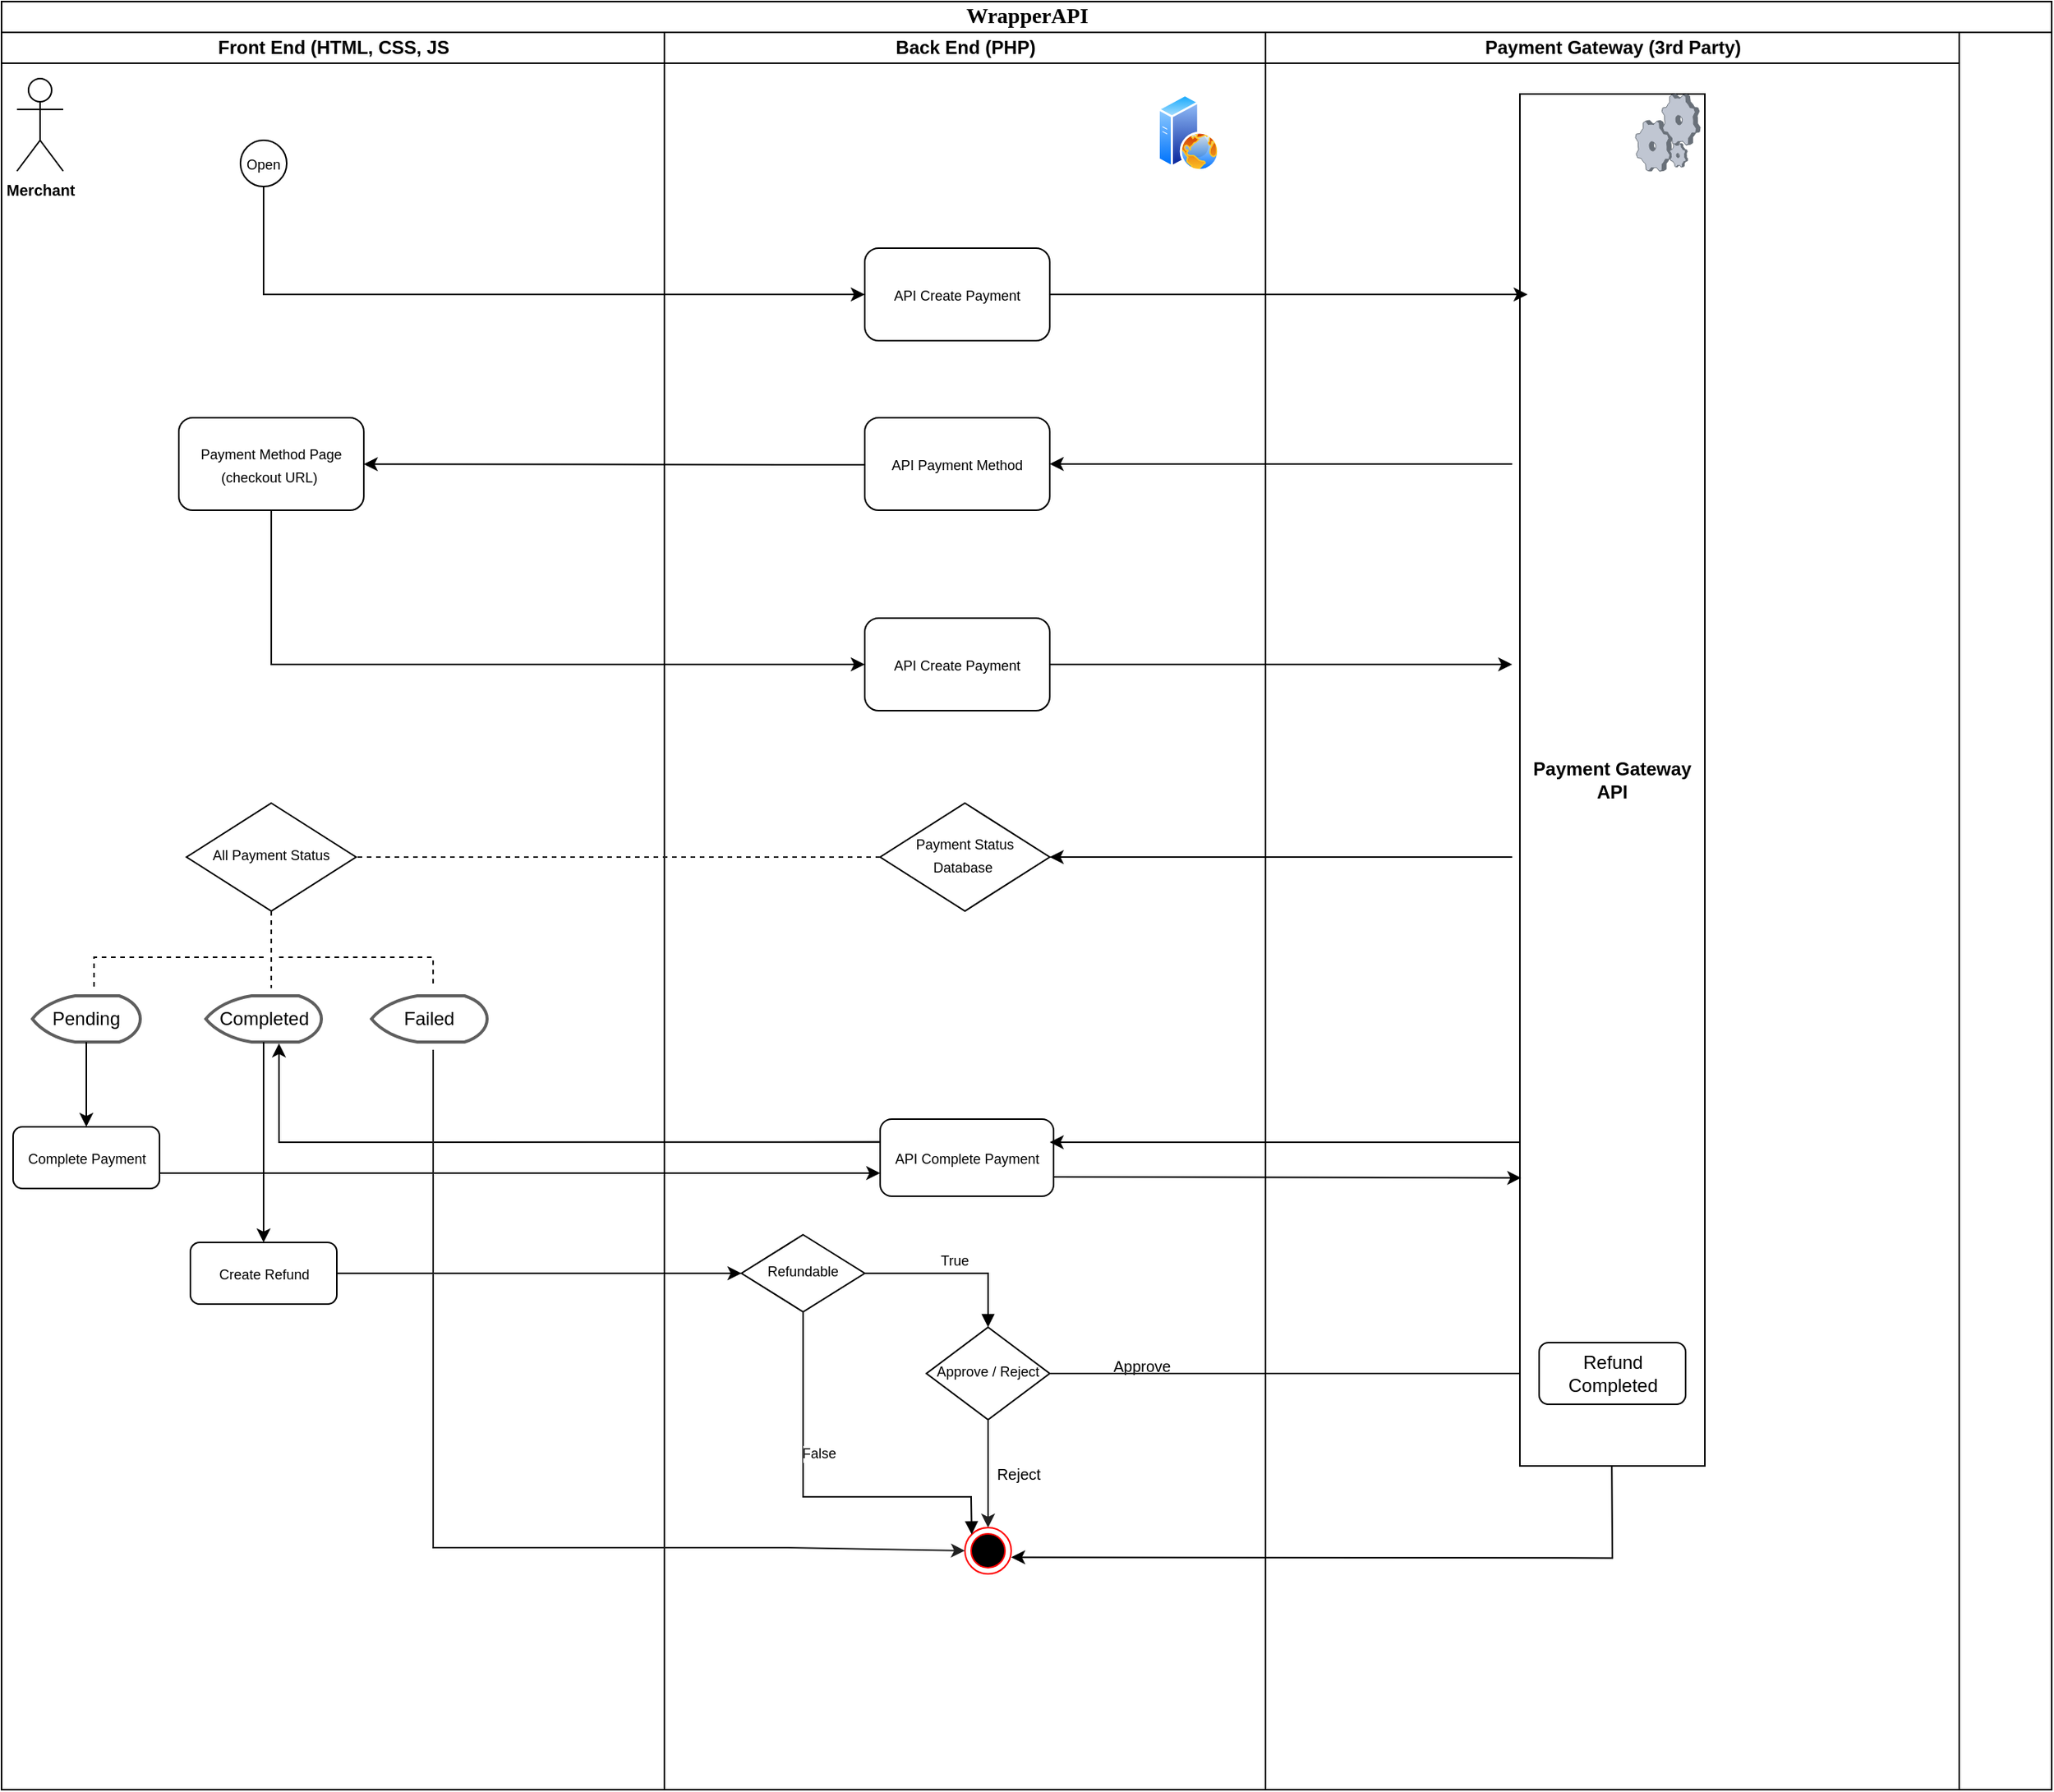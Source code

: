 <mxfile version="20.0.2" type="device"><diagram name="Page-1" id="74e2e168-ea6b-b213-b513-2b3c1d86103e"><mxGraphModel dx="2844" dy="1524" grid="1" gridSize="10" guides="1" tooltips="1" connect="1" arrows="1" fold="1" page="1" pageScale="1" pageWidth="1100" pageHeight="850" background="none" math="0" shadow="0"><root><mxCell id="0"/><mxCell id="1" parent="0"/><mxCell id="77e6c97f196da883-1" value="&lt;font style=&quot;font-size: 14px;&quot;&gt;WrapperAPI&lt;/font&gt;" style="swimlane;html=1;childLayout=stackLayout;startSize=20;rounded=0;shadow=0;labelBackgroundColor=none;strokeWidth=1;fontFamily=Verdana;fontSize=8;align=center;" parent="1" vertex="1"><mxGeometry x="40" y="40" width="1330" height="1160" as="geometry"/></mxCell><mxCell id="77e6c97f196da883-3" value="Front End (HTML, CSS, JS" style="swimlane;html=1;startSize=20;" parent="77e6c97f196da883-1" vertex="1"><mxGeometry y="20" width="430" height="1140" as="geometry"/></mxCell><mxCell id="Uh489H1h7GUtHzTSsoyF-5" value="" style="endArrow=classic;html=1;rounded=0;fontSize=14;exitX=0.5;exitY=1;exitDx=0;exitDy=0;exitPerimeter=0;entryX=0;entryY=0.5;entryDx=0;entryDy=0;" parent="77e6c97f196da883-3" target="RIJHLSeYDAUr-TtcTOem-5" edge="1"><mxGeometry width="50" height="50" relative="1" as="geometry"><mxPoint x="170" y="100" as="sourcePoint"/><mxPoint x="170" y="140" as="targetPoint"/><Array as="points"><mxPoint x="170" y="170"/></Array></mxGeometry></mxCell><mxCell id="Uh489H1h7GUtHzTSsoyF-85" value="Merchant" style="shape=umlActor;verticalLabelPosition=bottom;verticalAlign=top;html=1;outlineConnect=0;fontSize=10;fillColor=none;fontStyle=1" parent="77e6c97f196da883-3" vertex="1"><mxGeometry x="10" y="30" width="30" height="60" as="geometry"/></mxCell><mxCell id="RIJHLSeYDAUr-TtcTOem-1" value="&lt;font style=&quot;font-size: 9px;&quot;&gt;Open&lt;/font&gt;" style="ellipse;whiteSpace=wrap;html=1;aspect=fixed;" parent="77e6c97f196da883-3" vertex="1"><mxGeometry x="155" y="70" width="30" height="30" as="geometry"/></mxCell><mxCell id="Uh489H1h7GUtHzTSsoyF-20" value="" style="endArrow=classic;html=1;rounded=0;fontSize=14;exitX=-0.009;exitY=0.261;exitDx=0;exitDy=0;exitPerimeter=0;" parent="77e6c97f196da883-3" target="RIJHLSeYDAUr-TtcTOem-6" edge="1"><mxGeometry width="50" height="50" relative="1" as="geometry"><mxPoint x="561.85" y="280.56" as="sourcePoint"/><mxPoint x="340" y="280" as="targetPoint"/></mxGeometry></mxCell><mxCell id="RIJHLSeYDAUr-TtcTOem-6" value="&lt;font style=&quot;font-size: 9px;&quot;&gt;Payment Method Page&lt;br&gt;(checkout URL)&amp;nbsp;&lt;/font&gt;" style="rounded=1;whiteSpace=wrap;html=1;" parent="77e6c97f196da883-3" vertex="1"><mxGeometry x="115" y="250" width="120" height="60" as="geometry"/></mxCell><mxCell id="R_XPfHq_mNkXkrnouudH-1" value="Completed" style="strokeWidth=2;html=1;shape=mxgraph.flowchart.display;whiteSpace=wrap;strokeColor=#5E5E5E;" vertex="1" parent="77e6c97f196da883-3"><mxGeometry x="132.5" y="625" width="75" height="30" as="geometry"/></mxCell><mxCell id="R_XPfHq_mNkXkrnouudH-2" value="Pending" style="strokeWidth=2;html=1;shape=mxgraph.flowchart.display;whiteSpace=wrap;strokeColor=#5E5E5E;" vertex="1" parent="77e6c97f196da883-3"><mxGeometry x="20" y="625" width="70" height="30" as="geometry"/></mxCell><mxCell id="R_XPfHq_mNkXkrnouudH-3" value="&lt;font style=&quot;font-size: 9px;&quot;&gt;All Payment Status&lt;/font&gt;" style="rhombus;whiteSpace=wrap;html=1;shadow=0;fontFamily=Helvetica;fontSize=12;align=center;strokeWidth=1;spacing=6;spacingTop=-4;" vertex="1" parent="77e6c97f196da883-3"><mxGeometry x="120" y="500" width="110" height="70" as="geometry"/></mxCell><mxCell id="R_XPfHq_mNkXkrnouudH-5" value="Failed" style="strokeWidth=2;html=1;shape=mxgraph.flowchart.display;whiteSpace=wrap;strokeColor=#5E5E5E;" vertex="1" parent="77e6c97f196da883-3"><mxGeometry x="240" y="625" width="75" height="30" as="geometry"/></mxCell><mxCell id="R_XPfHq_mNkXkrnouudH-14" value="&lt;font style=&quot;font-size: 9px;&quot;&gt;Create Refund&lt;/font&gt;" style="rounded=1;whiteSpace=wrap;html=1;" vertex="1" parent="77e6c97f196da883-3"><mxGeometry x="122.5" y="785" width="95" height="40" as="geometry"/></mxCell><mxCell id="R_XPfHq_mNkXkrnouudH-15" value="&lt;font style=&quot;font-size: 9px;&quot;&gt;Complete Payment&lt;/font&gt;" style="rounded=1;whiteSpace=wrap;html=1;" vertex="1" parent="77e6c97f196da883-3"><mxGeometry x="7.5" y="710" width="95" height="40" as="geometry"/></mxCell><mxCell id="R_XPfHq_mNkXkrnouudH-13" value="" style="endArrow=classic;html=1;rounded=0;fontSize=14;exitX=0.5;exitY=1;exitDx=0;exitDy=0;exitPerimeter=0;entryX=0.5;entryY=0;entryDx=0;entryDy=0;" edge="1" parent="77e6c97f196da883-3" source="R_XPfHq_mNkXkrnouudH-1" target="R_XPfHq_mNkXkrnouudH-14"><mxGeometry width="50" height="50" relative="1" as="geometry"><mxPoint x="990" y="545" as="sourcePoint"/><mxPoint x="170" y="770" as="targetPoint"/><Array as="points"/></mxGeometry></mxCell><mxCell id="R_XPfHq_mNkXkrnouudH-17" value="" style="endArrow=classic;html=1;rounded=0;fontSize=14;exitX=0.5;exitY=1;exitDx=0;exitDy=0;exitPerimeter=0;" edge="1" parent="77e6c97f196da883-3" source="R_XPfHq_mNkXkrnouudH-2" target="R_XPfHq_mNkXkrnouudH-15"><mxGeometry width="50" height="50" relative="1" as="geometry"><mxPoint x="180" y="665" as="sourcePoint"/><mxPoint x="180" y="795" as="targetPoint"/><Array as="points"/></mxGeometry></mxCell><mxCell id="77e6c97f196da883-4" value="Back End (PHP)" style="swimlane;html=1;startSize=20;" parent="77e6c97f196da883-1" vertex="1"><mxGeometry x="430" y="20" width="390" height="1140" as="geometry"><mxRectangle x="160" y="20" width="30" height="730" as="alternateBounds"/></mxGeometry></mxCell><mxCell id="Uh489H1h7GUtHzTSsoyF-50" value="&lt;font style=&quot;font-size: 9px;&quot;&gt;Payment Status Database&amp;nbsp;&lt;/font&gt;" style="rhombus;whiteSpace=wrap;html=1;shadow=0;fontFamily=Helvetica;fontSize=12;align=center;strokeWidth=1;spacing=6;spacingTop=-4;" parent="77e6c97f196da883-4" vertex="1"><mxGeometry x="140" y="500" width="110" height="70" as="geometry"/></mxCell><mxCell id="Uh489H1h7GUtHzTSsoyF-72" value="&lt;font style=&quot;font-size: 9px;&quot;&gt;Approve / Reject&lt;/font&gt;" style="rhombus;whiteSpace=wrap;html=1;shadow=0;fontFamily=Helvetica;fontSize=12;align=center;strokeWidth=1;spacing=6;spacingTop=-4;" parent="77e6c97f196da883-4" vertex="1"><mxGeometry x="170" y="840" width="80" height="60" as="geometry"/></mxCell><mxCell id="Uh489H1h7GUtHzTSsoyF-73" value="" style="endArrow=classic;html=1;rounded=0;fontSize=10;strokeColor=#212121;exitX=0.5;exitY=1;exitDx=0;exitDy=0;entryX=0.5;entryY=0;entryDx=0;entryDy=0;" parent="77e6c97f196da883-4" source="Uh489H1h7GUtHzTSsoyF-72" edge="1"><mxGeometry width="50" height="50" relative="1" as="geometry"><mxPoint x="230" y="900" as="sourcePoint"/><mxPoint x="210" y="970" as="targetPoint"/></mxGeometry></mxCell><mxCell id="Uh489H1h7GUtHzTSsoyF-75" value="Reject" style="text;html=1;strokeColor=none;fillColor=none;align=center;verticalAlign=middle;whiteSpace=wrap;rounded=0;fontSize=10;" parent="77e6c97f196da883-4" vertex="1"><mxGeometry x="200" y="920" width="60" height="30" as="geometry"/></mxCell><mxCell id="Uh489H1h7GUtHzTSsoyF-79" value="Approve" style="text;html=1;strokeColor=none;fillColor=none;align=center;verticalAlign=middle;whiteSpace=wrap;rounded=0;fontSize=10;" parent="77e6c97f196da883-4" vertex="1"><mxGeometry x="280" y="850" width="60" height="30" as="geometry"/></mxCell><mxCell id="Uh489H1h7GUtHzTSsoyF-86" value="" style="aspect=fixed;perimeter=ellipsePerimeter;html=1;align=center;shadow=0;dashed=0;spacingTop=3;image;image=img/lib/active_directory/web_server.svg;fontSize=10;fillColor=none;" parent="77e6c97f196da883-4" vertex="1"><mxGeometry x="320" y="40" width="40" height="50" as="geometry"/></mxCell><mxCell id="Uh489H1h7GUtHzTSsoyF-88" value="" style="endArrow=classic;html=1;rounded=0;fontSize=14;exitX=0.544;exitY=1.032;exitDx=0;exitDy=0;exitPerimeter=0;" parent="77e6c97f196da883-4" edge="1"><mxGeometry width="50" height="50" relative="1" as="geometry"><mxPoint x="614.18" y="850.0" as="sourcePoint"/><mxPoint x="225" y="989.22" as="targetPoint"/><Array as="points"><mxPoint x="615" y="989.72"/></Array></mxGeometry></mxCell><mxCell id="RIJHLSeYDAUr-TtcTOem-2" value="" style="ellipse;html=1;shape=endState;fillColor=#000000;strokeColor=#ff0000;" parent="77e6c97f196da883-4" vertex="1"><mxGeometry x="195" y="970" width="30" height="30" as="geometry"/></mxCell><mxCell id="RIJHLSeYDAUr-TtcTOem-5" value="&lt;font style=&quot;font-size: 9px;&quot;&gt;API Create Payment&lt;/font&gt;" style="rounded=1;whiteSpace=wrap;html=1;" parent="77e6c97f196da883-4" vertex="1"><mxGeometry x="130" y="140" width="120" height="60" as="geometry"/></mxCell><mxCell id="RIJHLSeYDAUr-TtcTOem-3" value="&lt;font style=&quot;font-size: 9px;&quot;&gt;API Payment Method&lt;/font&gt;" style="rounded=1;whiteSpace=wrap;html=1;" parent="77e6c97f196da883-4" vertex="1"><mxGeometry x="130" y="250" width="120" height="60" as="geometry"/></mxCell><mxCell id="RIJHLSeYDAUr-TtcTOem-8" value="&lt;font style=&quot;font-size: 9px;&quot;&gt;API Create Payment&lt;/font&gt;" style="rounded=1;whiteSpace=wrap;html=1;" parent="77e6c97f196da883-4" vertex="1"><mxGeometry x="130" y="380" width="120" height="60" as="geometry"/></mxCell><mxCell id="R_XPfHq_mNkXkrnouudH-18" value="&lt;font style=&quot;font-size: 9px;&quot;&gt;API Complete Payment&lt;/font&gt;" style="rounded=1;whiteSpace=wrap;html=1;" vertex="1" parent="77e6c97f196da883-4"><mxGeometry x="140" y="705" width="112.5" height="50" as="geometry"/></mxCell><mxCell id="R_XPfHq_mNkXkrnouudH-22" value="" style="endArrow=classic;html=1;rounded=0;fontSize=14;exitX=0;exitY=0.787;exitDx=0;exitDy=0;exitPerimeter=0;entryX=0.633;entryY=1.028;entryDx=0;entryDy=0;entryPerimeter=0;" edge="1" parent="77e6c97f196da883-4" target="R_XPfHq_mNkXkrnouudH-1"><mxGeometry width="50" height="50" relative="1" as="geometry"><mxPoint x="140" y="740.22" as="sourcePoint"/><mxPoint x="-250" y="660" as="targetPoint"/><Array as="points"><mxPoint x="140" y="719.79"/><mxPoint x="-250" y="720"/></Array></mxGeometry></mxCell><mxCell id="R_XPfHq_mNkXkrnouudH-23" value="&lt;font style=&quot;font-size: 9px;&quot;&gt;Refundable&lt;/font&gt;" style="rhombus;whiteSpace=wrap;html=1;shadow=0;fontFamily=Helvetica;fontSize=12;align=center;strokeWidth=1;spacing=6;spacingTop=-4;" vertex="1" parent="77e6c97f196da883-4"><mxGeometry x="50" y="780" width="80" height="50" as="geometry"/></mxCell><mxCell id="R_XPfHq_mNkXkrnouudH-25" value="True" style="html=1;verticalAlign=bottom;endArrow=block;rounded=0;fontSize=9;exitX=1;exitY=0.5;exitDx=0;exitDy=0;entryX=0.5;entryY=0;entryDx=0;entryDy=0;" edge="1" parent="77e6c97f196da883-4" source="R_XPfHq_mNkXkrnouudH-23" target="Uh489H1h7GUtHzTSsoyF-72"><mxGeometry width="80" relative="1" as="geometry"><mxPoint x="140" y="850" as="sourcePoint"/><mxPoint x="220" y="850" as="targetPoint"/><Array as="points"><mxPoint x="210" y="805"/></Array></mxGeometry></mxCell><mxCell id="R_XPfHq_mNkXkrnouudH-26" value="False" style="html=1;verticalAlign=bottom;endArrow=block;rounded=0;fontSize=9;exitX=0.5;exitY=1;exitDx=0;exitDy=0;entryX=0;entryY=0;entryDx=0;entryDy=0;" edge="1" parent="77e6c97f196da883-4" source="R_XPfHq_mNkXkrnouudH-23" target="RIJHLSeYDAUr-TtcTOem-2"><mxGeometry x="-0.211" y="10" width="80" relative="1" as="geometry"><mxPoint x="140" y="850" as="sourcePoint"/><mxPoint x="220" y="850" as="targetPoint"/><Array as="points"><mxPoint x="90" y="870"/><mxPoint x="90" y="950"/><mxPoint x="199" y="950"/></Array><mxPoint as="offset"/></mxGeometry></mxCell><mxCell id="Uh489H1h7GUtHzTSsoyF-74" value="" style="endArrow=classic;html=1;rounded=0;fontSize=10;strokeColor=#212121;exitX=1;exitY=0.5;exitDx=0;exitDy=0;entryX=0;entryY=0.5;entryDx=0;entryDy=0;" parent="77e6c97f196da883-1" source="Uh489H1h7GUtHzTSsoyF-72" target="Uh489H1h7GUtHzTSsoyF-77" edge="1"><mxGeometry width="50" height="50" relative="1" as="geometry"><mxPoint x="690" y="910" as="sourcePoint"/><mxPoint x="950" y="930" as="targetPoint"/></mxGeometry></mxCell><mxCell id="Uh489H1h7GUtHzTSsoyF-1" value="Payment Gateway (3rd Party)" style="swimlane;html=1;startSize=20;" parent="77e6c97f196da883-1" vertex="1"><mxGeometry x="820" y="20" width="450" height="1140" as="geometry"><mxRectangle x="160" y="20" width="30" height="730" as="alternateBounds"/></mxGeometry></mxCell><mxCell id="Uh489H1h7GUtHzTSsoyF-8" value="&lt;b&gt;Payment Gateway API&lt;/b&gt;" style="rounded=0;whiteSpace=wrap;html=1;" parent="Uh489H1h7GUtHzTSsoyF-1" vertex="1"><mxGeometry x="165" y="40" width="120" height="890" as="geometry"/></mxCell><mxCell id="Uh489H1h7GUtHzTSsoyF-62" value="" style="endArrow=classic;html=1;rounded=0;fontSize=14;entryX=1;entryY=0.5;entryDx=0;entryDy=0;" parent="Uh489H1h7GUtHzTSsoyF-1" target="Uh489H1h7GUtHzTSsoyF-50" edge="1"><mxGeometry width="50" height="50" relative="1" as="geometry"><mxPoint x="160" y="535" as="sourcePoint"/><mxPoint y="541" as="targetPoint"/><Array as="points"/></mxGeometry></mxCell><mxCell id="Uh489H1h7GUtHzTSsoyF-77" value="Refund Completed" style="rounded=1;whiteSpace=wrap;html=1;" parent="Uh489H1h7GUtHzTSsoyF-1" vertex="1"><mxGeometry x="177.5" y="850" width="95" height="40" as="geometry"/></mxCell><mxCell id="Uh489H1h7GUtHzTSsoyF-9" value="" style="endArrow=classic;html=1;rounded=0;fontSize=14;exitX=1;exitY=0.5;exitDx=0;exitDy=0;" parent="Uh489H1h7GUtHzTSsoyF-1" source="RIJHLSeYDAUr-TtcTOem-5" edge="1"><mxGeometry width="50" height="50" relative="1" as="geometry"><mxPoint y="170" as="sourcePoint"/><mxPoint x="170" y="170" as="targetPoint"/></mxGeometry></mxCell><mxCell id="Uh489H1h7GUtHzTSsoyF-10" value="" style="endArrow=classic;html=1;rounded=0;fontSize=14;entryX=1;entryY=0.5;entryDx=0;entryDy=0;" parent="Uh489H1h7GUtHzTSsoyF-1" target="RIJHLSeYDAUr-TtcTOem-3" edge="1"><mxGeometry width="50" height="50" relative="1" as="geometry"><mxPoint x="160" y="280" as="sourcePoint"/><mxPoint y="280" as="targetPoint"/><Array as="points"><mxPoint x="130" y="280"/></Array></mxGeometry></mxCell><mxCell id="Uh489H1h7GUtHzTSsoyF-87" value="" style="verticalLabelPosition=bottom;sketch=0;aspect=fixed;html=1;verticalAlign=top;strokeColor=none;align=center;outlineConnect=0;shape=mxgraph.citrix.process;fontSize=10;fillColor=none;" parent="Uh489H1h7GUtHzTSsoyF-1" vertex="1"><mxGeometry x="240" y="40" width="42" height="50.08" as="geometry"/></mxCell><mxCell id="Uh489H1h7GUtHzTSsoyF-26" value="" style="endArrow=classic;html=1;rounded=0;fontSize=12;exitX=0.5;exitY=1;exitDx=0;exitDy=0;entryX=0;entryY=0.5;entryDx=0;entryDy=0;" parent="77e6c97f196da883-1" source="RIJHLSeYDAUr-TtcTOem-6" target="RIJHLSeYDAUr-TtcTOem-8" edge="1"><mxGeometry width="50" height="50" relative="1" as="geometry"><mxPoint x="160" y="340" as="sourcePoint"/><mxPoint x="560" y="440" as="targetPoint"/><Array as="points"><mxPoint x="175" y="430"/></Array></mxGeometry></mxCell><mxCell id="Uh489H1h7GUtHzTSsoyF-27" value="" style="endArrow=classic;html=1;rounded=0;fontSize=14;exitX=1;exitY=0.5;exitDx=0;exitDy=0;" parent="77e6c97f196da883-1" source="RIJHLSeYDAUr-TtcTOem-8" edge="1"><mxGeometry width="50" height="50" relative="1" as="geometry"><mxPoint x="850" y="440" as="sourcePoint"/><mxPoint x="980" y="430" as="targetPoint"/><Array as="points"/></mxGeometry></mxCell><mxCell id="Uh489H1h7GUtHzTSsoyF-58" value="" style="endArrow=none;dashed=1;html=1;rounded=0;fontSize=10;strokeColor=#212121;exitX=0;exitY=0.5;exitDx=0;exitDy=0;entryX=1;entryY=0.5;entryDx=0;entryDy=0;" parent="77e6c97f196da883-1" source="Uh489H1h7GUtHzTSsoyF-50" target="R_XPfHq_mNkXkrnouudH-3" edge="1"><mxGeometry width="50" height="50" relative="1" as="geometry"><mxPoint x="705" y="574.41" as="sourcePoint"/><mxPoint x="220" y="555" as="targetPoint"/></mxGeometry></mxCell><mxCell id="R_XPfHq_mNkXkrnouudH-16" value="" style="endArrow=classic;html=1;rounded=0;fontSize=14;exitX=1;exitY=0.5;exitDx=0;exitDy=0;" edge="1" parent="77e6c97f196da883-1" source="R_XPfHq_mNkXkrnouudH-14"><mxGeometry width="50" height="50" relative="1" as="geometry"><mxPoint x="180" y="685" as="sourcePoint"/><mxPoint x="480" y="825" as="targetPoint"/><Array as="points"/></mxGeometry></mxCell><mxCell id="R_XPfHq_mNkXkrnouudH-19" value="" style="endArrow=classic;html=1;rounded=0;fontSize=14;exitX=1;exitY=0.75;exitDx=0;exitDy=0;" edge="1" parent="77e6c97f196da883-1" source="R_XPfHq_mNkXkrnouudH-15"><mxGeometry width="50" height="50" relative="1" as="geometry"><mxPoint x="65" y="685" as="sourcePoint"/><mxPoint x="570" y="760" as="targetPoint"/><Array as="points"/></mxGeometry></mxCell><mxCell id="R_XPfHq_mNkXkrnouudH-20" value="" style="endArrow=classic;html=1;rounded=0;fontSize=14;exitX=1;exitY=0.75;exitDx=0;exitDy=0;entryX=0.007;entryY=0.79;entryDx=0;entryDy=0;entryPerimeter=0;" edge="1" parent="77e6c97f196da883-1" source="R_XPfHq_mNkXkrnouudH-18" target="Uh489H1h7GUtHzTSsoyF-8"><mxGeometry width="50" height="50" relative="1" as="geometry"><mxPoint x="690" y="760" as="sourcePoint"/><mxPoint x="980" y="763" as="targetPoint"/><Array as="points"/></mxGeometry></mxCell><mxCell id="R_XPfHq_mNkXkrnouudH-21" value="" style="endArrow=classic;html=1;rounded=0;fontSize=14;exitX=0;exitY=0.787;exitDx=0;exitDy=0;exitPerimeter=0;" edge="1" parent="77e6c97f196da883-1" source="Uh489H1h7GUtHzTSsoyF-8"><mxGeometry width="50" height="50" relative="1" as="geometry"><mxPoint x="980" y="760" as="sourcePoint"/><mxPoint x="680" y="740" as="targetPoint"/><Array as="points"><mxPoint x="985" y="740"/></Array></mxGeometry></mxCell><mxCell id="Uh489H1h7GUtHzTSsoyF-80" value="" style="endArrow=classic;html=1;rounded=0;fontSize=10;strokeColor=#212121;entryX=0;entryY=0.5;entryDx=0;entryDy=0;" parent="77e6c97f196da883-1" edge="1" target="RIJHLSeYDAUr-TtcTOem-2"><mxGeometry width="50" height="50" relative="1" as="geometry"><mxPoint x="280" y="680" as="sourcePoint"/><mxPoint x="607.5" y="1002.5" as="targetPoint"/><Array as="points"><mxPoint x="280" y="1003"/><mxPoint x="510" y="1003"/></Array></mxGeometry></mxCell><mxCell id="R_XPfHq_mNkXkrnouudH-9" value="" style="endArrow=none;dashed=1;html=1;rounded=0;fontSize=9;exitX=0.5;exitY=1;exitDx=0;exitDy=0;" edge="1" parent="1" source="R_XPfHq_mNkXkrnouudH-3"><mxGeometry width="50" height="50" relative="1" as="geometry"><mxPoint x="580" y="750" as="sourcePoint"/><mxPoint x="215" y="680" as="targetPoint"/></mxGeometry></mxCell><mxCell id="R_XPfHq_mNkXkrnouudH-11" value="" style="endArrow=none;dashed=1;html=1;rounded=0;fontSize=9;" edge="1" parent="1"><mxGeometry width="50" height="50" relative="1" as="geometry"><mxPoint x="220" y="660" as="sourcePoint"/><mxPoint x="320" y="680" as="targetPoint"/><Array as="points"><mxPoint x="320" y="660"/></Array></mxGeometry></mxCell><mxCell id="R_XPfHq_mNkXkrnouudH-12" value="" style="endArrow=none;dashed=1;html=1;rounded=0;fontSize=9;" edge="1" parent="1"><mxGeometry width="50" height="50" relative="1" as="geometry"><mxPoint x="210" y="660" as="sourcePoint"/><mxPoint x="100" y="680" as="targetPoint"/><Array as="points"><mxPoint x="100" y="660"/></Array></mxGeometry></mxCell></root></mxGraphModel></diagram></mxfile>